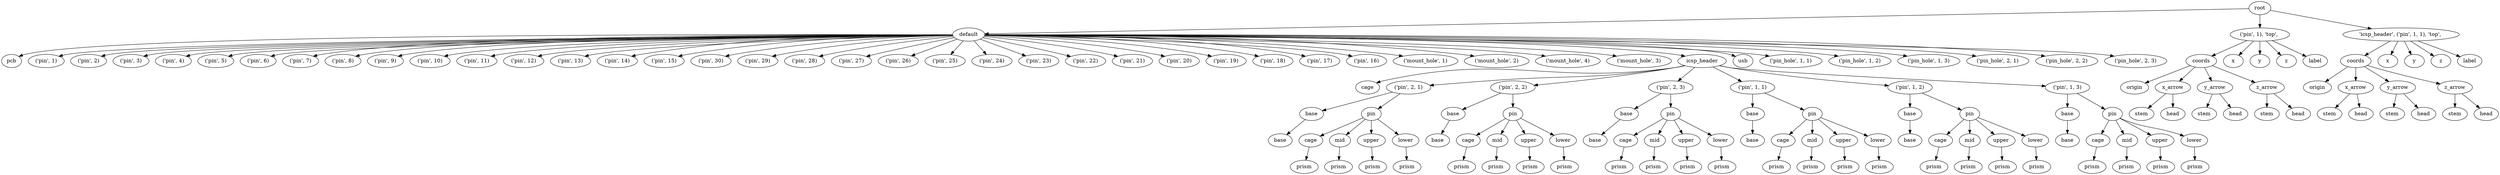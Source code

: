 digraph default {
    root_1 [label="root"];
    default_2 [label="default"];
    pcb_3 [label="pcb"];
    pin_4 [label="\('pin',\ 1\)"];
    pin_5 [label="\('pin',\ 2\)"];
    pin_6 [label="\('pin',\ 3\)"];
    pin_7 [label="\('pin',\ 4\)"];
    pin_8 [label="\('pin',\ 5\)"];
    pin_9 [label="\('pin',\ 6\)"];
    pin_10 [label="\('pin',\ 7\)"];
    pin_11 [label="\('pin',\ 8\)"];
    pin_12 [label="\('pin',\ 9\)"];
    pin_13 [label="\('pin',\ 10\)"];
    pin_14 [label="\('pin',\ 11\)"];
    pin_15 [label="\('pin',\ 12\)"];
    pin_16 [label="\('pin',\ 13\)"];
    pin_17 [label="\('pin',\ 14\)"];
    pin_18 [label="\('pin',\ 15\)"];
    pin_19 [label="\('pin',\ 30\)"];
    pin_20 [label="\('pin',\ 29\)"];
    pin_21 [label="\('pin',\ 28\)"];
    pin_22 [label="\('pin',\ 27\)"];
    pin_23 [label="\('pin',\ 26\)"];
    pin_24 [label="\('pin',\ 25\)"];
    pin_25 [label="\('pin',\ 24\)"];
    pin_26 [label="\('pin',\ 23\)"];
    pin_27 [label="\('pin',\ 22\)"];
    pin_28 [label="\('pin',\ 21\)"];
    pin_29 [label="\('pin',\ 20\)"];
    pin_30 [label="\('pin',\ 19\)"];
    pin_31 [label="\('pin',\ 18\)"];
    pin_32 [label="\('pin',\ 17\)"];
    pin_33 [label="\('pin',\ 16\)"];
    mount_hole_34 [label="\('mount_hole',\ 1\)"];
    mount_hole_35 [label="\('mount_hole',\ 2\)"];
    mount_hole_36 [label="\('mount_hole',\ 4\)"];
    mount_hole_37 [label="\('mount_hole',\ 3\)"];
    icsp_header_38 [label="icsp_header"];
    cage_39 [label="cage"];
    pin_40 [label="\('pin',\ 2,\ 1\)"];
    base_41 [label="base"];
    base_42 [label="base"];
    pin_43 [label="pin"];
    cage_44 [label="cage"];
    prism_45 [label="prism"];
    mid_46 [label="mid"];
    prism_47 [label="prism"];
    upper_48 [label="upper"];
    prism_49 [label="prism"];
    lower_50 [label="lower"];
    prism_51 [label="prism"];
    pin_52 [label="\('pin',\ 2,\ 2\)"];
    base_53 [label="base"];
    base_54 [label="base"];
    pin_55 [label="pin"];
    cage_56 [label="cage"];
    prism_57 [label="prism"];
    mid_58 [label="mid"];
    prism_59 [label="prism"];
    upper_60 [label="upper"];
    prism_61 [label="prism"];
    lower_62 [label="lower"];
    prism_63 [label="prism"];
    pin_64 [label="\('pin',\ 2,\ 3\)"];
    base_65 [label="base"];
    base_66 [label="base"];
    pin_67 [label="pin"];
    cage_68 [label="cage"];
    prism_69 [label="prism"];
    mid_70 [label="mid"];
    prism_71 [label="prism"];
    upper_72 [label="upper"];
    prism_73 [label="prism"];
    lower_74 [label="lower"];
    prism_75 [label="prism"];
    pin_76 [label="\('pin',\ 1,\ 1\)"];
    base_77 [label="base"];
    base_78 [label="base"];
    pin_79 [label="pin"];
    cage_80 [label="cage"];
    prism_81 [label="prism"];
    mid_82 [label="mid"];
    prism_83 [label="prism"];
    upper_84 [label="upper"];
    prism_85 [label="prism"];
    lower_86 [label="lower"];
    prism_87 [label="prism"];
    pin_88 [label="\('pin',\ 1,\ 2\)"];
    base_89 [label="base"];
    base_90 [label="base"];
    pin_91 [label="pin"];
    cage_92 [label="cage"];
    prism_93 [label="prism"];
    mid_94 [label="mid"];
    prism_95 [label="prism"];
    upper_96 [label="upper"];
    prism_97 [label="prism"];
    lower_98 [label="lower"];
    prism_99 [label="prism"];
    pin_100 [label="\('pin',\ 1,\ 3\)"];
    base_101 [label="base"];
    base_102 [label="base"];
    pin_103 [label="pin"];
    cage_104 [label="cage"];
    prism_105 [label="prism"];
    mid_106 [label="mid"];
    prism_107 [label="prism"];
    upper_108 [label="upper"];
    prism_109 [label="prism"];
    lower_110 [label="lower"];
    prism_111 [label="prism"];
    usb_112 [label="usb"];
    pin_hole_113 [label="\('pin_hole',\ 1,\ 1\)"];
    pin_hole_114 [label="\('pin_hole',\ 1,\ 2\)"];
    pin_hole_115 [label="\('pin_hole',\ 1,\ 3\)"];
    pin_hole_116 [label="\('pin_hole',\ 2,\ 1\)"];
    pin_hole_117 [label="\('pin_hole',\ 2,\ 2\)"];
    pin_hole_118 [label="\('pin_hole',\ 2,\ 3\)"];
    119 [label="\('pin',\ 1\),\ 'top',\ "];
    coords_120 [label="coords"];
    origin_121 [label="origin"];
    x_arrow_122 [label="x_arrow"];
    stem_123 [label="stem"];
    head_124 [label="head"];
    y_arrow_125 [label="y_arrow"];
    stem_126 [label="stem"];
    head_127 [label="head"];
    z_arrow_128 [label="z_arrow"];
    stem_129 [label="stem"];
    head_130 [label="head"];
    x_131 [label="x"];
    y_132 [label="y"];
    z_133 [label="z"];
    label_134 [label="label"];
    135 [label="'icsp_header',\ \('pin',\ 1,\ 1\),\ 'top',\ "];
    coords_136 [label="coords"];
    origin_137 [label="origin"];
    x_arrow_138 [label="x_arrow"];
    stem_139 [label="stem"];
    head_140 [label="head"];
    y_arrow_141 [label="y_arrow"];
    stem_142 [label="stem"];
    head_143 [label="head"];
    z_arrow_144 [label="z_arrow"];
    stem_145 [label="stem"];
    head_146 [label="head"];
    x_147 [label="x"];
    y_148 [label="y"];
    z_149 [label="z"];
    label_150 [label="label"];
    root_1 -> default_2;
    default_2 -> pcb_3;
    default_2 -> pin_4;
    default_2 -> pin_5;
    default_2 -> pin_6;
    default_2 -> pin_7;
    default_2 -> pin_8;
    default_2 -> pin_9;
    default_2 -> pin_10;
    default_2 -> pin_11;
    default_2 -> pin_12;
    default_2 -> pin_13;
    default_2 -> pin_14;
    default_2 -> pin_15;
    default_2 -> pin_16;
    default_2 -> pin_17;
    default_2 -> pin_18;
    default_2 -> pin_19;
    default_2 -> pin_20;
    default_2 -> pin_21;
    default_2 -> pin_22;
    default_2 -> pin_23;
    default_2 -> pin_24;
    default_2 -> pin_25;
    default_2 -> pin_26;
    default_2 -> pin_27;
    default_2 -> pin_28;
    default_2 -> pin_29;
    default_2 -> pin_30;
    default_2 -> pin_31;
    default_2 -> pin_32;
    default_2 -> pin_33;
    default_2 -> mount_hole_34;
    default_2 -> mount_hole_35;
    default_2 -> mount_hole_36;
    default_2 -> mount_hole_37;
    default_2 -> icsp_header_38;
    icsp_header_38 -> cage_39;
    icsp_header_38 -> pin_40;
    pin_40 -> base_41;
    base_41 -> base_42;
    pin_40 -> pin_43;
    pin_43 -> cage_44;
    cage_44 -> prism_45;
    pin_43 -> mid_46;
    mid_46 -> prism_47;
    pin_43 -> upper_48;
    upper_48 -> prism_49;
    pin_43 -> lower_50;
    lower_50 -> prism_51;
    icsp_header_38 -> pin_52;
    pin_52 -> base_53;
    base_53 -> base_54;
    pin_52 -> pin_55;
    pin_55 -> cage_56;
    cage_56 -> prism_57;
    pin_55 -> mid_58;
    mid_58 -> prism_59;
    pin_55 -> upper_60;
    upper_60 -> prism_61;
    pin_55 -> lower_62;
    lower_62 -> prism_63;
    icsp_header_38 -> pin_64;
    pin_64 -> base_65;
    base_65 -> base_66;
    pin_64 -> pin_67;
    pin_67 -> cage_68;
    cage_68 -> prism_69;
    pin_67 -> mid_70;
    mid_70 -> prism_71;
    pin_67 -> upper_72;
    upper_72 -> prism_73;
    pin_67 -> lower_74;
    lower_74 -> prism_75;
    icsp_header_38 -> pin_76;
    pin_76 -> base_77;
    base_77 -> base_78;
    pin_76 -> pin_79;
    pin_79 -> cage_80;
    cage_80 -> prism_81;
    pin_79 -> mid_82;
    mid_82 -> prism_83;
    pin_79 -> upper_84;
    upper_84 -> prism_85;
    pin_79 -> lower_86;
    lower_86 -> prism_87;
    icsp_header_38 -> pin_88;
    pin_88 -> base_89;
    base_89 -> base_90;
    pin_88 -> pin_91;
    pin_91 -> cage_92;
    cage_92 -> prism_93;
    pin_91 -> mid_94;
    mid_94 -> prism_95;
    pin_91 -> upper_96;
    upper_96 -> prism_97;
    pin_91 -> lower_98;
    lower_98 -> prism_99;
    icsp_header_38 -> pin_100;
    pin_100 -> base_101;
    base_101 -> base_102;
    pin_100 -> pin_103;
    pin_103 -> cage_104;
    cage_104 -> prism_105;
    pin_103 -> mid_106;
    mid_106 -> prism_107;
    pin_103 -> upper_108;
    upper_108 -> prism_109;
    pin_103 -> lower_110;
    lower_110 -> prism_111;
    default_2 -> usb_112;
    default_2 -> pin_hole_113;
    default_2 -> pin_hole_114;
    default_2 -> pin_hole_115;
    default_2 -> pin_hole_116;
    default_2 -> pin_hole_117;
    default_2 -> pin_hole_118;
    root_1 -> 119;
    119 -> coords_120;
    coords_120 -> origin_121;
    coords_120 -> x_arrow_122;
    x_arrow_122 -> stem_123;
    x_arrow_122 -> head_124;
    coords_120 -> y_arrow_125;
    y_arrow_125 -> stem_126;
    y_arrow_125 -> head_127;
    coords_120 -> z_arrow_128;
    z_arrow_128 -> stem_129;
    z_arrow_128 -> head_130;
    119 -> x_131;
    119 -> y_132;
    119 -> z_133;
    119 -> label_134;
    root_1 -> 135;
    135 -> coords_136;
    coords_136 -> origin_137;
    coords_136 -> x_arrow_138;
    x_arrow_138 -> stem_139;
    x_arrow_138 -> head_140;
    coords_136 -> y_arrow_141;
    y_arrow_141 -> stem_142;
    y_arrow_141 -> head_143;
    coords_136 -> z_arrow_144;
    z_arrow_144 -> stem_145;
    z_arrow_144 -> head_146;
    135 -> x_147;
    135 -> y_148;
    135 -> z_149;
    135 -> label_150;
}
